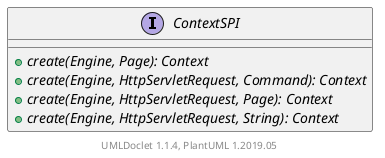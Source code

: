 @startuml

    interface ContextSPI [[ContextSPI.html]] {
        {abstract} +create(Engine, Page): Context
        {abstract} +create(Engine, HttpServletRequest, Command): Context
        {abstract} +create(Engine, HttpServletRequest, Page): Context
        {abstract} +create(Engine, HttpServletRequest, String): Context
    }


    center footer UMLDoclet 1.1.4, PlantUML 1.2019.05
@enduml
